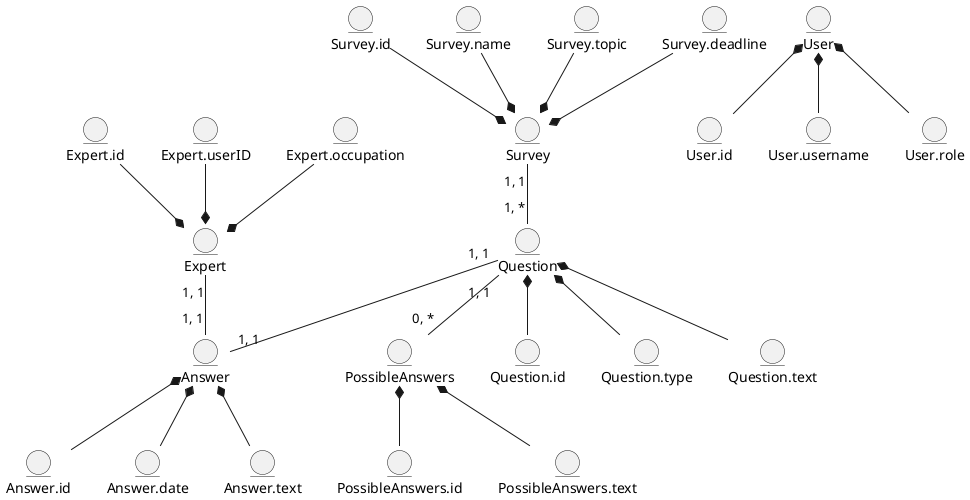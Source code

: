 @startuml
  
  '-----Пользователи-----'
  '-Пользователь-'
  entity User
  entity User.id
  entity User.username
  entity User.role
  '-Эксперт-'
  entity Expert
  entity Expert.id
  entity Expert.userID
  entity Expert.occupation
  
  '-----Объекты-----'
  '-Опрос-'
  entity Survey
  entity Survey.id
  entity Survey.name
  entity Survey.topic
  entity Survey.deadline
  '-Вопрос-'
  entity Question
  entity Question.id
  entity Question.type
  entity Question.text
  '-Ответы на анкеты-'
  entity Answer
  entity Answer.id
  entity Answer.date
  entity Answer.text
  '-Возможные ответы-'
  entity PossibleAnswers
  entity PossibleAnswers.id
  entity PossibleAnswers.text
  
  
  '-----Пользователи-----'
  '-Пользователь-'
  User.id -u-* User
  User.username -u-* User
  User.role -u-* User
  '-Эксперт-'
  Expert.id -d-* Expert
  Expert.userID -d-* Expert
  Expert.occupation -d-* Expert
  
  '-----Объекты-----'
  '-Связи-'
  Question "1, *" -u- "1, 1" Survey
  Answer "1, 1" -u- "1, 1" Question
  Answer "1, 1" -u- "1, 1" Expert
  PossibleAnswers "0, *" -u- "1, 1" Question
  '-Опрос-'
  Survey.id -d-* Survey
  Survey.name -d-* Survey
  Survey.topic -d-* Survey
  Survey.deadline -d-* Survey
  '-Вопрос-'
  Question.id -u-* Question
  Question.type -u-* Question
  Question.text -u-* Question
  '-Ответы на анкеты-'
  Answer.id -u-* Answer
  Answer.date -u-* Answer
  Answer.text -u-* Answer
  '-Возможные ответы-'
  PossibleAnswers.id -u-* PossibleAnswers
  PossibleAnswers.text -u-* PossibleAnswers
  
@enduml
